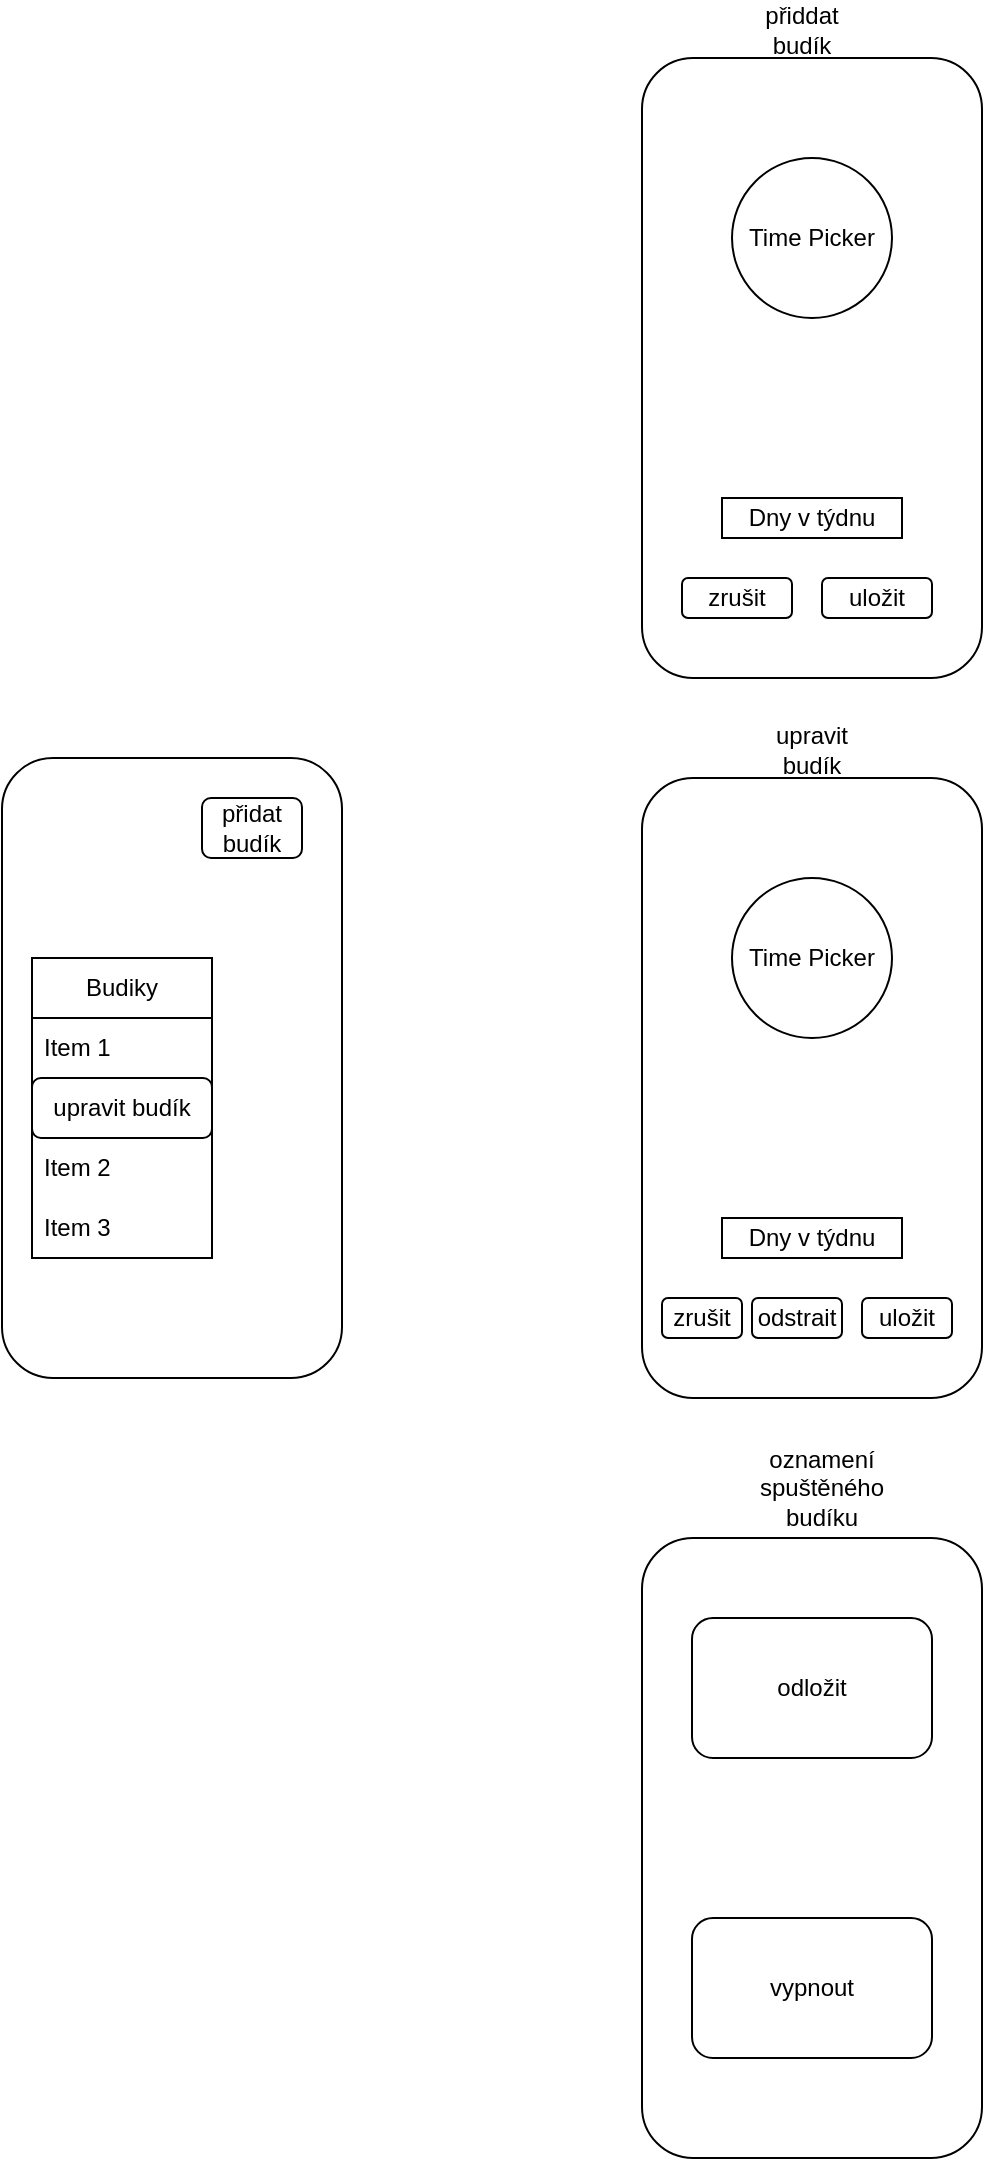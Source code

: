 <mxfile>
    <diagram id="jTsWjFMEd2CEXVNlLAXp" name="Page-1">
        <mxGraphModel dx="2131" dy="1609" grid="1" gridSize="10" guides="1" tooltips="1" connect="1" arrows="1" fold="1" page="1" pageScale="1" pageWidth="827" pageHeight="1169" math="0" shadow="0">
            <root>
                <mxCell id="0"/>
                <mxCell id="1" parent="0"/>
                <mxCell id="2" value="" style="rounded=1;whiteSpace=wrap;html=1;" vertex="1" parent="1">
                    <mxGeometry x="100" y="400" width="170" height="310" as="geometry"/>
                </mxCell>
                <mxCell id="4" value="přidat budík" style="rounded=1;whiteSpace=wrap;html=1;" vertex="1" parent="1">
                    <mxGeometry x="200" y="420" width="50" height="30" as="geometry"/>
                </mxCell>
                <mxCell id="5" value="Budiky" style="swimlane;fontStyle=0;childLayout=stackLayout;horizontal=1;startSize=30;horizontalStack=0;resizeParent=1;resizeParentMax=0;resizeLast=0;collapsible=1;marginBottom=0;whiteSpace=wrap;html=1;" vertex="1" parent="1">
                    <mxGeometry x="115" y="500" width="90" height="150" as="geometry"/>
                </mxCell>
                <mxCell id="6" value="Item 1" style="text;strokeColor=none;fillColor=none;align=left;verticalAlign=middle;spacingLeft=4;spacingRight=4;overflow=hidden;points=[[0,0.5],[1,0.5]];portConstraint=eastwest;rotatable=0;whiteSpace=wrap;html=1;" vertex="1" parent="5">
                    <mxGeometry y="30" width="90" height="30" as="geometry"/>
                </mxCell>
                <mxCell id="14" value="upravit budík" style="rounded=1;whiteSpace=wrap;html=1;" vertex="1" parent="5">
                    <mxGeometry y="60" width="90" height="30" as="geometry"/>
                </mxCell>
                <mxCell id="7" value="Item 2" style="text;strokeColor=none;fillColor=none;align=left;verticalAlign=middle;spacingLeft=4;spacingRight=4;overflow=hidden;points=[[0,0.5],[1,0.5]];portConstraint=eastwest;rotatable=0;whiteSpace=wrap;html=1;" vertex="1" parent="5">
                    <mxGeometry y="90" width="90" height="30" as="geometry"/>
                </mxCell>
                <mxCell id="8" value="Item 3" style="text;strokeColor=none;fillColor=none;align=left;verticalAlign=middle;spacingLeft=4;spacingRight=4;overflow=hidden;points=[[0,0.5],[1,0.5]];portConstraint=eastwest;rotatable=0;whiteSpace=wrap;html=1;" vertex="1" parent="5">
                    <mxGeometry y="120" width="90" height="30" as="geometry"/>
                </mxCell>
                <mxCell id="9" value="" style="rounded=1;whiteSpace=wrap;html=1;" vertex="1" parent="1">
                    <mxGeometry x="420" y="50" width="170" height="310" as="geometry"/>
                </mxCell>
                <mxCell id="10" value="Time Picker" style="ellipse;whiteSpace=wrap;html=1;aspect=fixed;" vertex="1" parent="1">
                    <mxGeometry x="465" y="100" width="80" height="80" as="geometry"/>
                </mxCell>
                <mxCell id="11" value="Dny v týdnu" style="rounded=0;whiteSpace=wrap;html=1;" vertex="1" parent="1">
                    <mxGeometry x="460" y="270" width="90" height="20" as="geometry"/>
                </mxCell>
                <mxCell id="12" value="zrušit" style="rounded=1;whiteSpace=wrap;html=1;" vertex="1" parent="1">
                    <mxGeometry x="440" y="310" width="55" height="20" as="geometry"/>
                </mxCell>
                <mxCell id="13" value="uložit" style="rounded=1;whiteSpace=wrap;html=1;" vertex="1" parent="1">
                    <mxGeometry x="510" y="310" width="55" height="20" as="geometry"/>
                </mxCell>
                <mxCell id="15" value="" style="rounded=1;whiteSpace=wrap;html=1;" vertex="1" parent="1">
                    <mxGeometry x="420" y="410" width="170" height="310" as="geometry"/>
                </mxCell>
                <mxCell id="16" value="Time Picker" style="ellipse;whiteSpace=wrap;html=1;aspect=fixed;" vertex="1" parent="1">
                    <mxGeometry x="465" y="460" width="80" height="80" as="geometry"/>
                </mxCell>
                <mxCell id="17" value="Dny v týdnu" style="rounded=0;whiteSpace=wrap;html=1;" vertex="1" parent="1">
                    <mxGeometry x="460" y="630" width="90" height="20" as="geometry"/>
                </mxCell>
                <mxCell id="18" value="zrušit" style="rounded=1;whiteSpace=wrap;html=1;" vertex="1" parent="1">
                    <mxGeometry x="430" y="670" width="40" height="20" as="geometry"/>
                </mxCell>
                <mxCell id="19" value="uložit" style="rounded=1;whiteSpace=wrap;html=1;" vertex="1" parent="1">
                    <mxGeometry x="530" y="670" width="45" height="20" as="geometry"/>
                </mxCell>
                <mxCell id="20" value="odstrait" style="rounded=1;whiteSpace=wrap;html=1;" vertex="1" parent="1">
                    <mxGeometry x="475" y="670" width="45" height="20" as="geometry"/>
                </mxCell>
                <mxCell id="21" value="" style="rounded=1;whiteSpace=wrap;html=1;" vertex="1" parent="1">
                    <mxGeometry x="420" y="790" width="170" height="310" as="geometry"/>
                </mxCell>
                <mxCell id="24" value="odložit" style="rounded=1;whiteSpace=wrap;html=1;" vertex="1" parent="1">
                    <mxGeometry x="445" y="830" width="120" height="70" as="geometry"/>
                </mxCell>
                <mxCell id="27" value="vypnout" style="rounded=1;whiteSpace=wrap;html=1;" vertex="1" parent="1">
                    <mxGeometry x="445" y="980" width="120" height="70" as="geometry"/>
                </mxCell>
                <mxCell id="28" value="přiddat budík" style="text;html=1;strokeColor=none;fillColor=none;align=center;verticalAlign=middle;whiteSpace=wrap;rounded=0;" vertex="1" parent="1">
                    <mxGeometry x="470" y="21" width="60" height="30" as="geometry"/>
                </mxCell>
                <mxCell id="29" value="upravit budík" style="text;html=1;strokeColor=none;fillColor=none;align=center;verticalAlign=middle;whiteSpace=wrap;rounded=0;" vertex="1" parent="1">
                    <mxGeometry x="475" y="381" width="60" height="30" as="geometry"/>
                </mxCell>
                <mxCell id="30" value="oznamení spuštěného budíku" style="text;html=1;strokeColor=none;fillColor=none;align=center;verticalAlign=middle;whiteSpace=wrap;rounded=0;" vertex="1" parent="1">
                    <mxGeometry x="480" y="750" width="60" height="30" as="geometry"/>
                </mxCell>
            </root>
        </mxGraphModel>
    </diagram>
</mxfile>